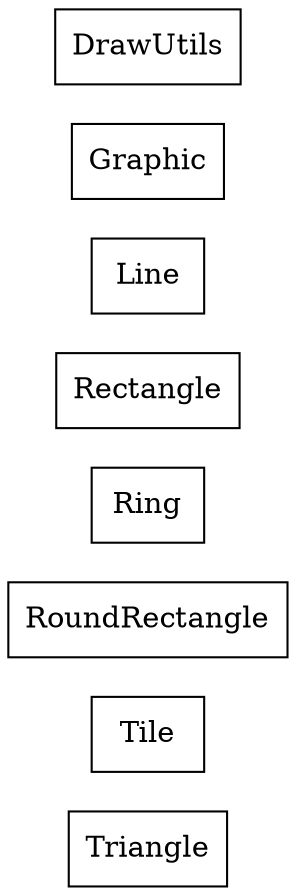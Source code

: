 strict digraph class_diagram {
  rankdir=LR;
  TypeTriangle[
    label="Triangle",
    URL="Triangle.html",
    tooltip="com.sekati.draw.Triangle",
    shape="record"
  ];
  TypeTile[
    label="Tile",
    URL="Tile.html",
    tooltip="com.sekati.draw.Tile",
    shape="record"
  ];
  TypeRoundRectangle[
    label="RoundRectangle",
    URL="RoundRectangle.html",
    tooltip="com.sekati.draw.RoundRectangle",
    shape="record"
  ];
  TypeRing[
    label="Ring",
    URL="Ring.html",
    tooltip="com.sekati.draw.Ring",
    shape="record"
  ];
  TypeRectangle[
    label="Rectangle",
    URL="Rectangle.html",
    tooltip="com.sekati.draw.Rectangle",
    shape="record"
  ];
  TypeLine[
    label="Line",
    URL="Line.html",
    tooltip="com.sekati.draw.Line",
    shape="record"
  ];
  TypeGraphic[
    label="Graphic",
    URL="Graphic.html",
    tooltip="com.sekati.draw.Graphic",
    shape="record"
  ];
  TypeDrawUtils[
    label="DrawUtils",
    URL="DrawUtils.html",
    tooltip="com.sekati.draw.DrawUtils",
    shape="record"
  ];
}
